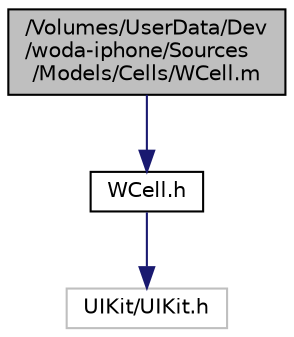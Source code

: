 digraph "/Volumes/UserData/Dev/woda-iphone/Sources/Models/Cells/WCell.m"
{
  edge [fontname="Helvetica",fontsize="10",labelfontname="Helvetica",labelfontsize="10"];
  node [fontname="Helvetica",fontsize="10",shape=record];
  Node1 [label="/Volumes/UserData/Dev\l/woda-iphone/Sources\l/Models/Cells/WCell.m",height=0.2,width=0.4,color="black", fillcolor="grey75", style="filled" fontcolor="black"];
  Node1 -> Node2 [color="midnightblue",fontsize="10",style="solid"];
  Node2 [label="WCell.h",height=0.2,width=0.4,color="black", fillcolor="white", style="filled",URL="$_w_cell_8h.html"];
  Node2 -> Node3 [color="midnightblue",fontsize="10",style="solid"];
  Node3 [label="UIKit/UIKit.h",height=0.2,width=0.4,color="grey75", fillcolor="white", style="filled"];
}
